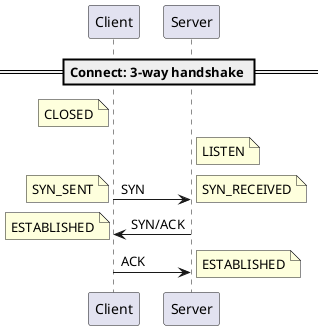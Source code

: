 @startuml TCP Handshake - Connect
'title TCP Handshake - Connect
participant Client
participant Server

== Connect: 3-way handshake ==

note left of Client: CLOSED
note right of Server: LISTEN
Client -> Server : SYN
note left: SYN_SENT
note right: SYN_RECEIVED
Client <- Server : SYN/ACK
note left: ESTABLISHED
Client -> Server : ACK
note RIGHT: ESTABLISHED

@enduml